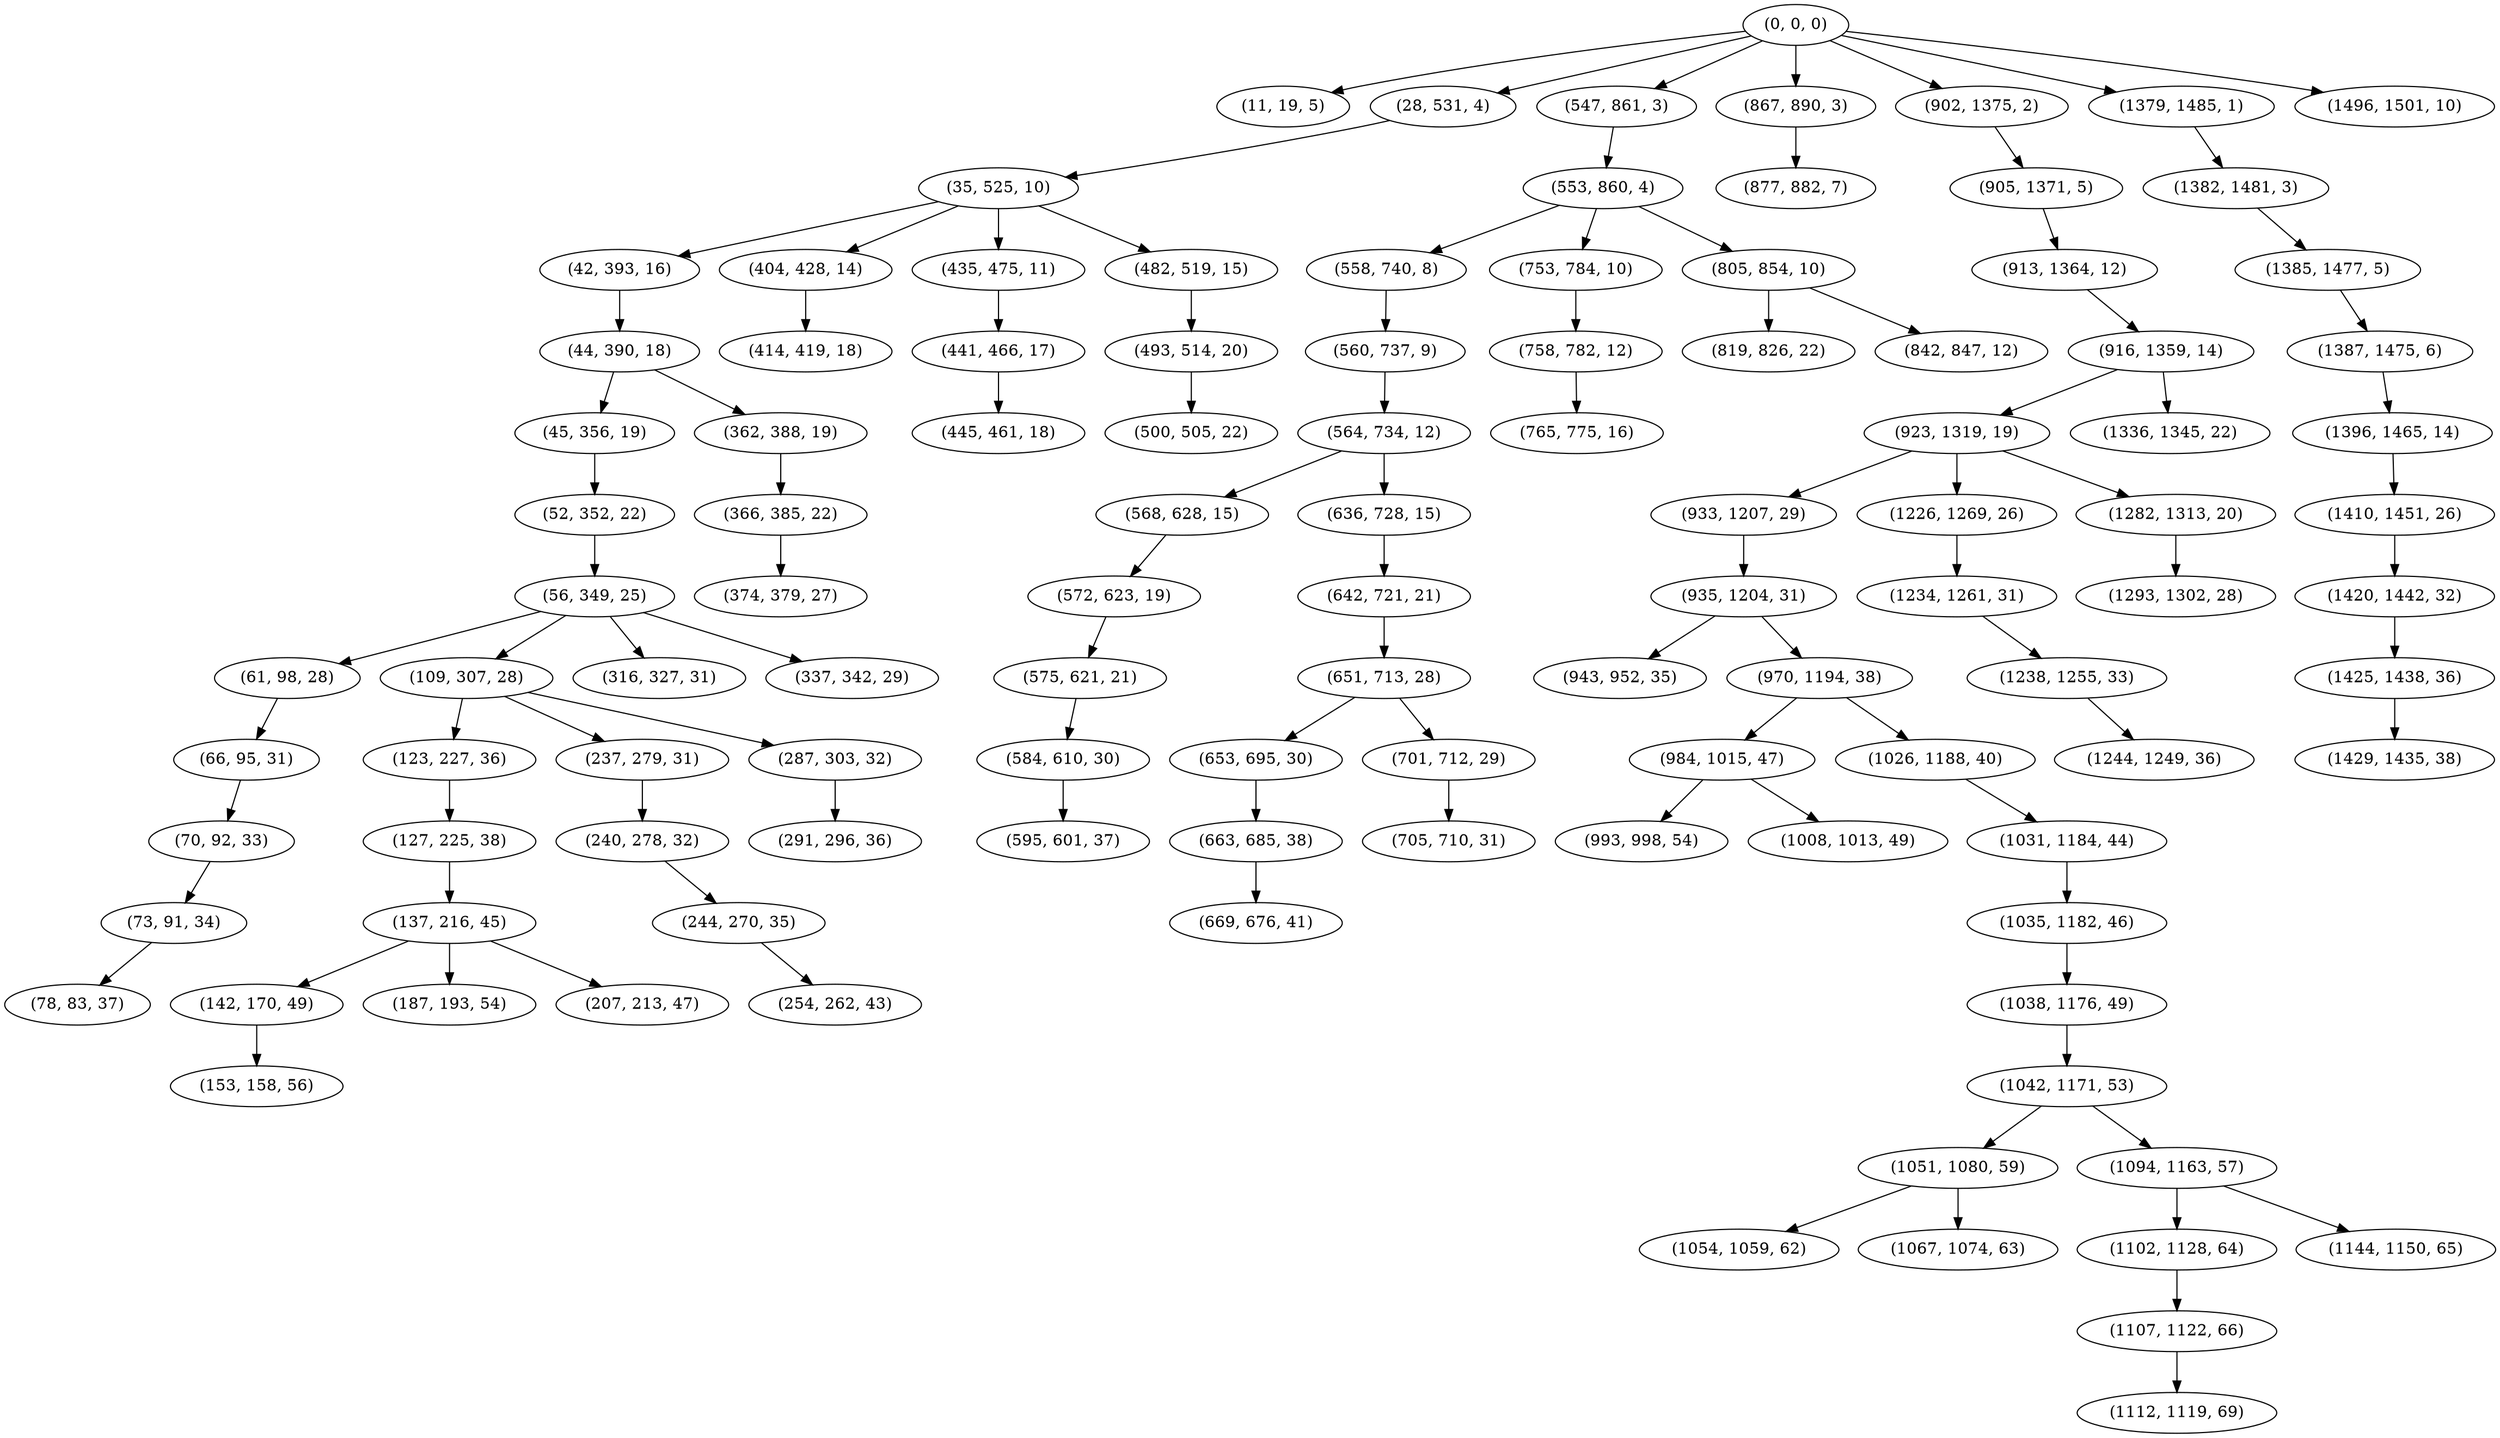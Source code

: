 digraph tree {
    "(0, 0, 0)";
    "(11, 19, 5)";
    "(28, 531, 4)";
    "(35, 525, 10)";
    "(42, 393, 16)";
    "(44, 390, 18)";
    "(45, 356, 19)";
    "(52, 352, 22)";
    "(56, 349, 25)";
    "(61, 98, 28)";
    "(66, 95, 31)";
    "(70, 92, 33)";
    "(73, 91, 34)";
    "(78, 83, 37)";
    "(109, 307, 28)";
    "(123, 227, 36)";
    "(127, 225, 38)";
    "(137, 216, 45)";
    "(142, 170, 49)";
    "(153, 158, 56)";
    "(187, 193, 54)";
    "(207, 213, 47)";
    "(237, 279, 31)";
    "(240, 278, 32)";
    "(244, 270, 35)";
    "(254, 262, 43)";
    "(287, 303, 32)";
    "(291, 296, 36)";
    "(316, 327, 31)";
    "(337, 342, 29)";
    "(362, 388, 19)";
    "(366, 385, 22)";
    "(374, 379, 27)";
    "(404, 428, 14)";
    "(414, 419, 18)";
    "(435, 475, 11)";
    "(441, 466, 17)";
    "(445, 461, 18)";
    "(482, 519, 15)";
    "(493, 514, 20)";
    "(500, 505, 22)";
    "(547, 861, 3)";
    "(553, 860, 4)";
    "(558, 740, 8)";
    "(560, 737, 9)";
    "(564, 734, 12)";
    "(568, 628, 15)";
    "(572, 623, 19)";
    "(575, 621, 21)";
    "(584, 610, 30)";
    "(595, 601, 37)";
    "(636, 728, 15)";
    "(642, 721, 21)";
    "(651, 713, 28)";
    "(653, 695, 30)";
    "(663, 685, 38)";
    "(669, 676, 41)";
    "(701, 712, 29)";
    "(705, 710, 31)";
    "(753, 784, 10)";
    "(758, 782, 12)";
    "(765, 775, 16)";
    "(805, 854, 10)";
    "(819, 826, 22)";
    "(842, 847, 12)";
    "(867, 890, 3)";
    "(877, 882, 7)";
    "(902, 1375, 2)";
    "(905, 1371, 5)";
    "(913, 1364, 12)";
    "(916, 1359, 14)";
    "(923, 1319, 19)";
    "(933, 1207, 29)";
    "(935, 1204, 31)";
    "(943, 952, 35)";
    "(970, 1194, 38)";
    "(984, 1015, 47)";
    "(993, 998, 54)";
    "(1008, 1013, 49)";
    "(1026, 1188, 40)";
    "(1031, 1184, 44)";
    "(1035, 1182, 46)";
    "(1038, 1176, 49)";
    "(1042, 1171, 53)";
    "(1051, 1080, 59)";
    "(1054, 1059, 62)";
    "(1067, 1074, 63)";
    "(1094, 1163, 57)";
    "(1102, 1128, 64)";
    "(1107, 1122, 66)";
    "(1112, 1119, 69)";
    "(1144, 1150, 65)";
    "(1226, 1269, 26)";
    "(1234, 1261, 31)";
    "(1238, 1255, 33)";
    "(1244, 1249, 36)";
    "(1282, 1313, 20)";
    "(1293, 1302, 28)";
    "(1336, 1345, 22)";
    "(1379, 1485, 1)";
    "(1382, 1481, 3)";
    "(1385, 1477, 5)";
    "(1387, 1475, 6)";
    "(1396, 1465, 14)";
    "(1410, 1451, 26)";
    "(1420, 1442, 32)";
    "(1425, 1438, 36)";
    "(1429, 1435, 38)";
    "(1496, 1501, 10)";
    "(0, 0, 0)" -> "(11, 19, 5)";
    "(0, 0, 0)" -> "(28, 531, 4)";
    "(0, 0, 0)" -> "(547, 861, 3)";
    "(0, 0, 0)" -> "(867, 890, 3)";
    "(0, 0, 0)" -> "(902, 1375, 2)";
    "(0, 0, 0)" -> "(1379, 1485, 1)";
    "(0, 0, 0)" -> "(1496, 1501, 10)";
    "(28, 531, 4)" -> "(35, 525, 10)";
    "(35, 525, 10)" -> "(42, 393, 16)";
    "(35, 525, 10)" -> "(404, 428, 14)";
    "(35, 525, 10)" -> "(435, 475, 11)";
    "(35, 525, 10)" -> "(482, 519, 15)";
    "(42, 393, 16)" -> "(44, 390, 18)";
    "(44, 390, 18)" -> "(45, 356, 19)";
    "(44, 390, 18)" -> "(362, 388, 19)";
    "(45, 356, 19)" -> "(52, 352, 22)";
    "(52, 352, 22)" -> "(56, 349, 25)";
    "(56, 349, 25)" -> "(61, 98, 28)";
    "(56, 349, 25)" -> "(109, 307, 28)";
    "(56, 349, 25)" -> "(316, 327, 31)";
    "(56, 349, 25)" -> "(337, 342, 29)";
    "(61, 98, 28)" -> "(66, 95, 31)";
    "(66, 95, 31)" -> "(70, 92, 33)";
    "(70, 92, 33)" -> "(73, 91, 34)";
    "(73, 91, 34)" -> "(78, 83, 37)";
    "(109, 307, 28)" -> "(123, 227, 36)";
    "(109, 307, 28)" -> "(237, 279, 31)";
    "(109, 307, 28)" -> "(287, 303, 32)";
    "(123, 227, 36)" -> "(127, 225, 38)";
    "(127, 225, 38)" -> "(137, 216, 45)";
    "(137, 216, 45)" -> "(142, 170, 49)";
    "(137, 216, 45)" -> "(187, 193, 54)";
    "(137, 216, 45)" -> "(207, 213, 47)";
    "(142, 170, 49)" -> "(153, 158, 56)";
    "(237, 279, 31)" -> "(240, 278, 32)";
    "(240, 278, 32)" -> "(244, 270, 35)";
    "(244, 270, 35)" -> "(254, 262, 43)";
    "(287, 303, 32)" -> "(291, 296, 36)";
    "(362, 388, 19)" -> "(366, 385, 22)";
    "(366, 385, 22)" -> "(374, 379, 27)";
    "(404, 428, 14)" -> "(414, 419, 18)";
    "(435, 475, 11)" -> "(441, 466, 17)";
    "(441, 466, 17)" -> "(445, 461, 18)";
    "(482, 519, 15)" -> "(493, 514, 20)";
    "(493, 514, 20)" -> "(500, 505, 22)";
    "(547, 861, 3)" -> "(553, 860, 4)";
    "(553, 860, 4)" -> "(558, 740, 8)";
    "(553, 860, 4)" -> "(753, 784, 10)";
    "(553, 860, 4)" -> "(805, 854, 10)";
    "(558, 740, 8)" -> "(560, 737, 9)";
    "(560, 737, 9)" -> "(564, 734, 12)";
    "(564, 734, 12)" -> "(568, 628, 15)";
    "(564, 734, 12)" -> "(636, 728, 15)";
    "(568, 628, 15)" -> "(572, 623, 19)";
    "(572, 623, 19)" -> "(575, 621, 21)";
    "(575, 621, 21)" -> "(584, 610, 30)";
    "(584, 610, 30)" -> "(595, 601, 37)";
    "(636, 728, 15)" -> "(642, 721, 21)";
    "(642, 721, 21)" -> "(651, 713, 28)";
    "(651, 713, 28)" -> "(653, 695, 30)";
    "(651, 713, 28)" -> "(701, 712, 29)";
    "(653, 695, 30)" -> "(663, 685, 38)";
    "(663, 685, 38)" -> "(669, 676, 41)";
    "(701, 712, 29)" -> "(705, 710, 31)";
    "(753, 784, 10)" -> "(758, 782, 12)";
    "(758, 782, 12)" -> "(765, 775, 16)";
    "(805, 854, 10)" -> "(819, 826, 22)";
    "(805, 854, 10)" -> "(842, 847, 12)";
    "(867, 890, 3)" -> "(877, 882, 7)";
    "(902, 1375, 2)" -> "(905, 1371, 5)";
    "(905, 1371, 5)" -> "(913, 1364, 12)";
    "(913, 1364, 12)" -> "(916, 1359, 14)";
    "(916, 1359, 14)" -> "(923, 1319, 19)";
    "(916, 1359, 14)" -> "(1336, 1345, 22)";
    "(923, 1319, 19)" -> "(933, 1207, 29)";
    "(923, 1319, 19)" -> "(1226, 1269, 26)";
    "(923, 1319, 19)" -> "(1282, 1313, 20)";
    "(933, 1207, 29)" -> "(935, 1204, 31)";
    "(935, 1204, 31)" -> "(943, 952, 35)";
    "(935, 1204, 31)" -> "(970, 1194, 38)";
    "(970, 1194, 38)" -> "(984, 1015, 47)";
    "(970, 1194, 38)" -> "(1026, 1188, 40)";
    "(984, 1015, 47)" -> "(993, 998, 54)";
    "(984, 1015, 47)" -> "(1008, 1013, 49)";
    "(1026, 1188, 40)" -> "(1031, 1184, 44)";
    "(1031, 1184, 44)" -> "(1035, 1182, 46)";
    "(1035, 1182, 46)" -> "(1038, 1176, 49)";
    "(1038, 1176, 49)" -> "(1042, 1171, 53)";
    "(1042, 1171, 53)" -> "(1051, 1080, 59)";
    "(1042, 1171, 53)" -> "(1094, 1163, 57)";
    "(1051, 1080, 59)" -> "(1054, 1059, 62)";
    "(1051, 1080, 59)" -> "(1067, 1074, 63)";
    "(1094, 1163, 57)" -> "(1102, 1128, 64)";
    "(1094, 1163, 57)" -> "(1144, 1150, 65)";
    "(1102, 1128, 64)" -> "(1107, 1122, 66)";
    "(1107, 1122, 66)" -> "(1112, 1119, 69)";
    "(1226, 1269, 26)" -> "(1234, 1261, 31)";
    "(1234, 1261, 31)" -> "(1238, 1255, 33)";
    "(1238, 1255, 33)" -> "(1244, 1249, 36)";
    "(1282, 1313, 20)" -> "(1293, 1302, 28)";
    "(1379, 1485, 1)" -> "(1382, 1481, 3)";
    "(1382, 1481, 3)" -> "(1385, 1477, 5)";
    "(1385, 1477, 5)" -> "(1387, 1475, 6)";
    "(1387, 1475, 6)" -> "(1396, 1465, 14)";
    "(1396, 1465, 14)" -> "(1410, 1451, 26)";
    "(1410, 1451, 26)" -> "(1420, 1442, 32)";
    "(1420, 1442, 32)" -> "(1425, 1438, 36)";
    "(1425, 1438, 36)" -> "(1429, 1435, 38)";
}
